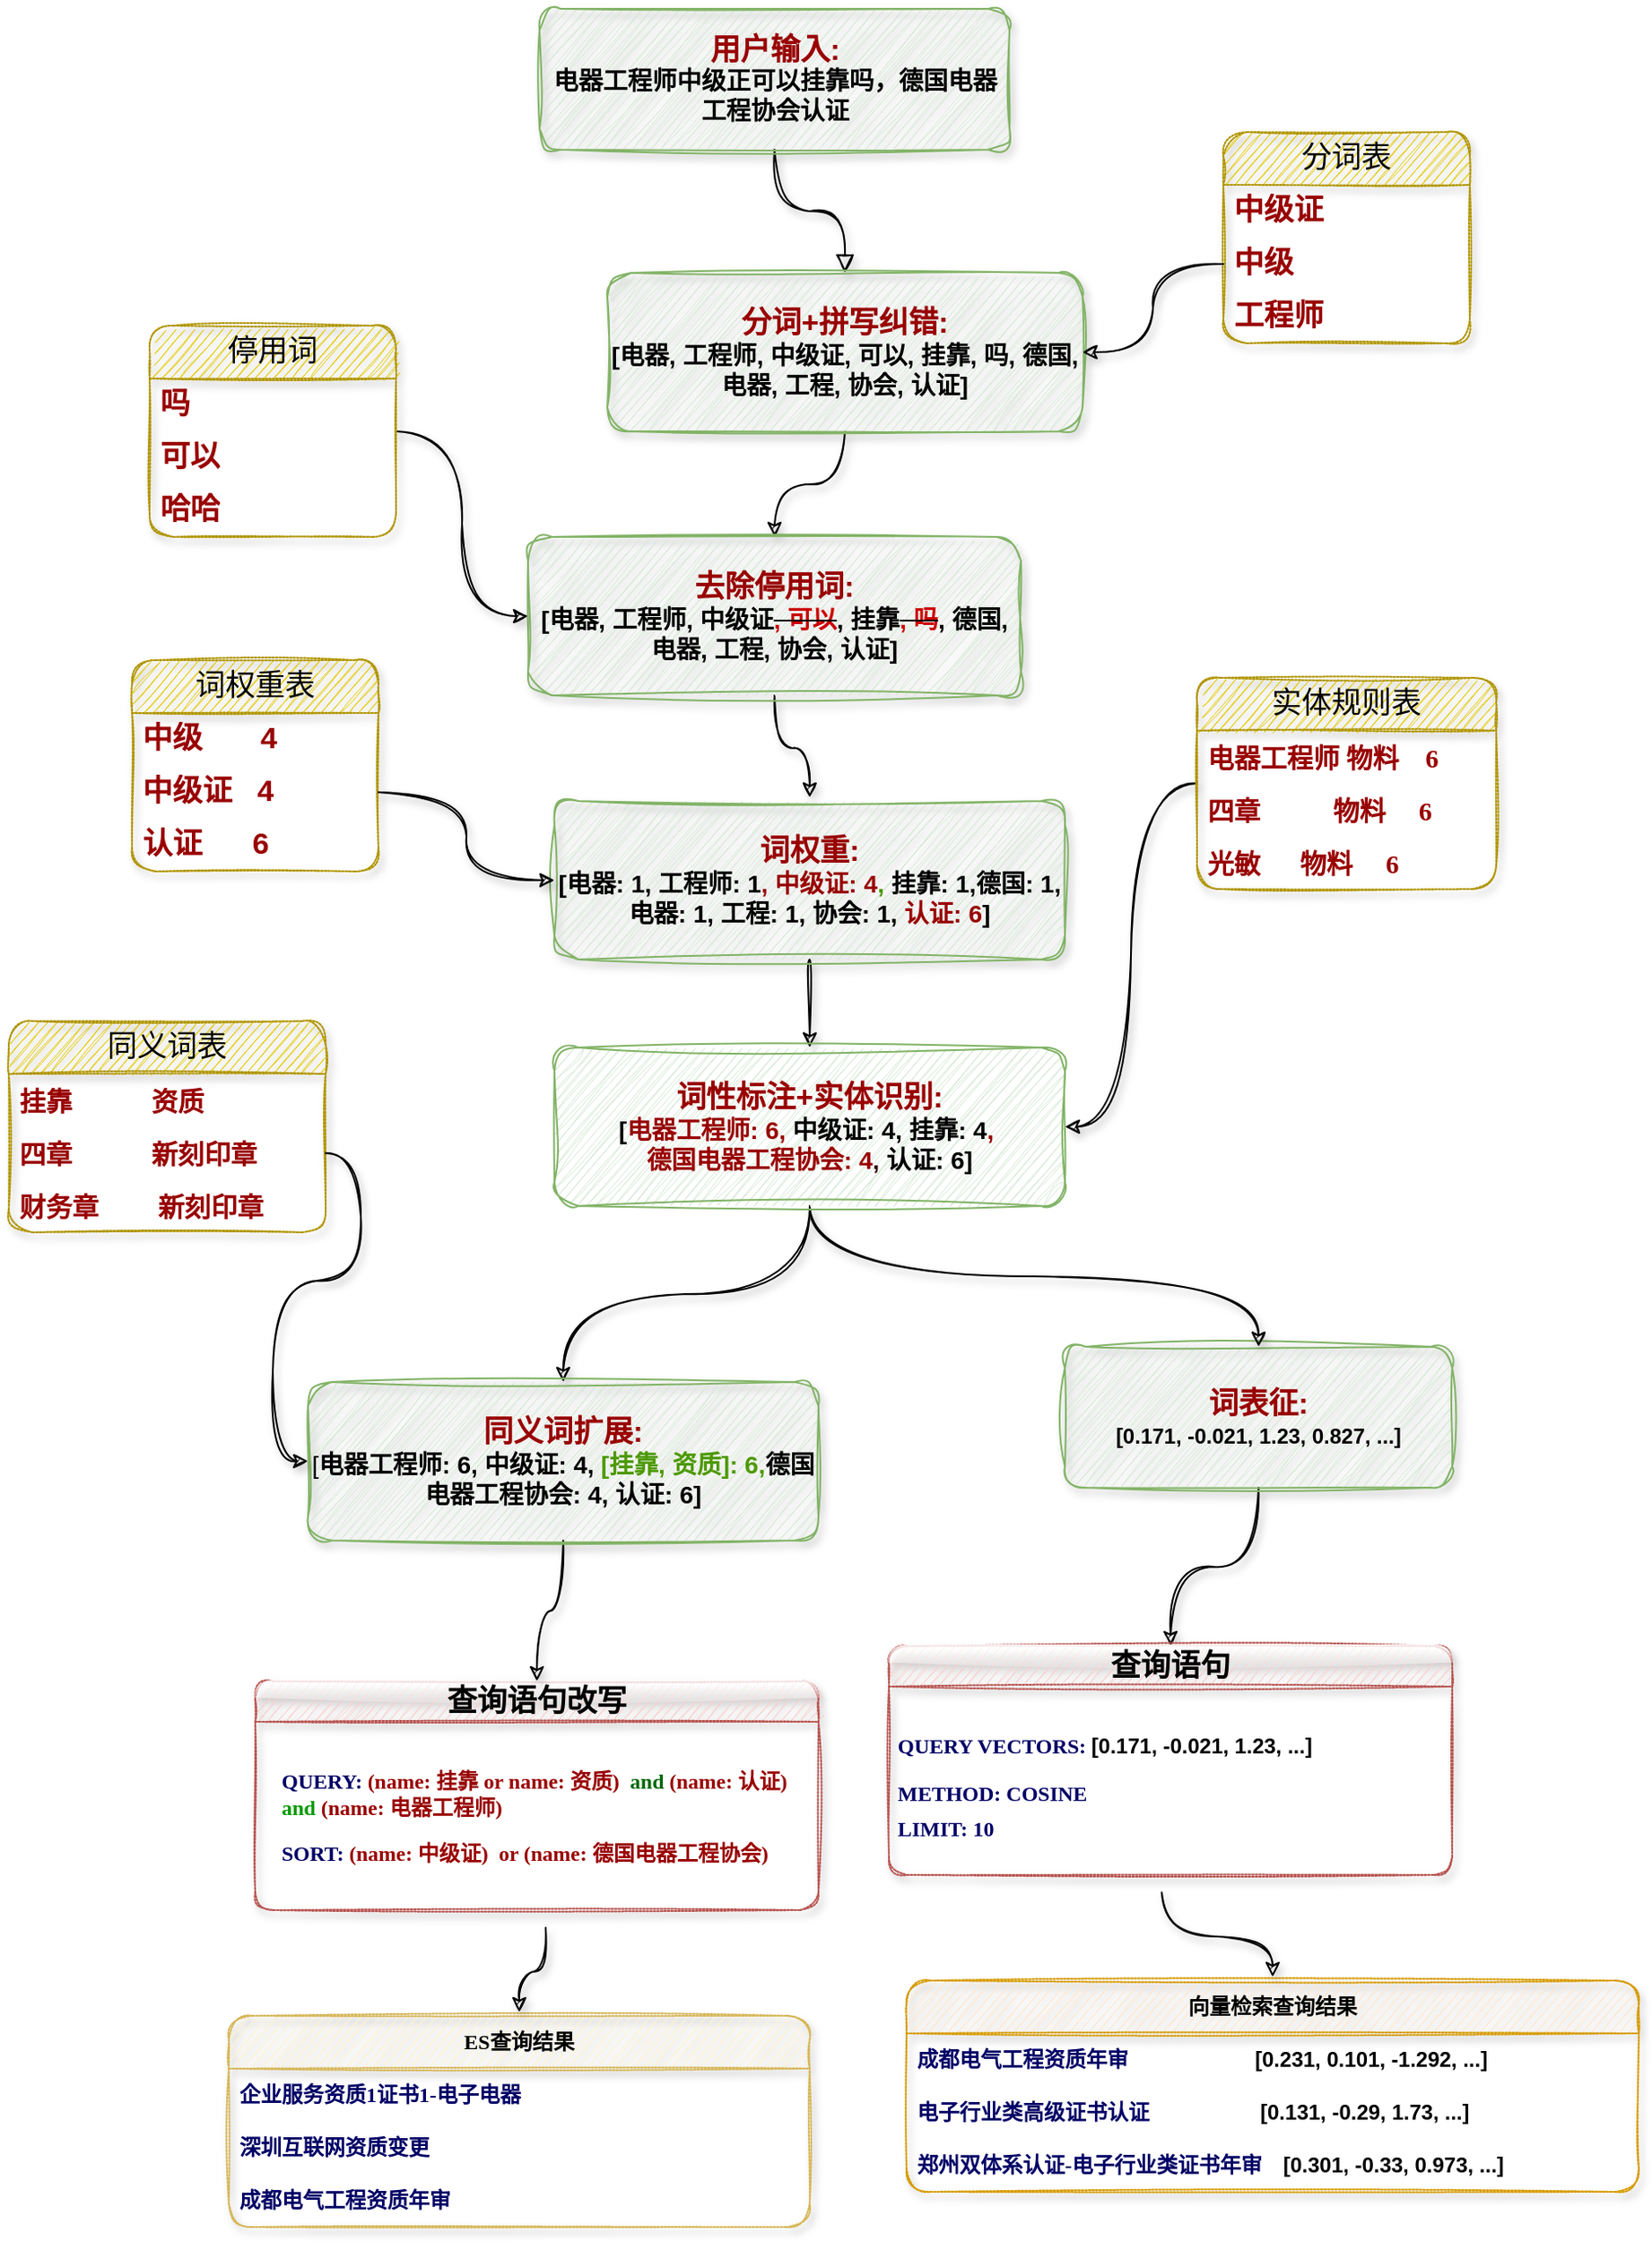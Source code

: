 <mxfile version="20.8.19" type="github">
  <diagram id="C5RBs43oDa-KdzZeNtuy" name="Page-1">
    <mxGraphModel dx="2261" dy="1933" grid="1" gridSize="10" guides="1" tooltips="1" connect="1" arrows="1" fold="1" page="1" pageScale="1" pageWidth="827" pageHeight="1169" math="0" shadow="0">
      <root>
        <mxCell id="WIyWlLk6GJQsqaUBKTNV-0" />
        <mxCell id="WIyWlLk6GJQsqaUBKTNV-1" parent="WIyWlLk6GJQsqaUBKTNV-0" />
        <mxCell id="WIyWlLk6GJQsqaUBKTNV-2" value="" style="rounded=0;html=1;jettySize=auto;orthogonalLoop=1;fontSize=11;endArrow=block;endFill=0;endSize=8;strokeWidth=1;shadow=1;labelBackgroundColor=none;edgeStyle=orthogonalEdgeStyle;sketch=1;curveFitting=1;jiggle=2;curved=1;" parent="WIyWlLk6GJQsqaUBKTNV-1" source="WIyWlLk6GJQsqaUBKTNV-3" target="WIyWlLk6GJQsqaUBKTNV-7" edge="1">
          <mxGeometry relative="1" as="geometry">
            <mxPoint x="255" y="170" as="targetPoint" />
          </mxGeometry>
        </mxCell>
        <mxCell id="WIyWlLk6GJQsqaUBKTNV-3" value="&lt;b style=&quot;font-size: 17px;&quot;&gt;&lt;font style=&quot;font-size: 17px;&quot; color=&quot;#990000&quot;&gt;用户输入:&lt;/font&gt;&lt;br&gt;&lt;/b&gt;&lt;font size=&quot;1&quot; face=&quot;Tahoma&quot;&gt;&lt;b style=&quot;font-size: 14px;&quot;&gt;电器工程师中级正可以挂靠吗，德国电器工程协会认证&lt;/b&gt;&lt;/font&gt;" style="rounded=1;whiteSpace=wrap;html=1;fontSize=12;glass=0;strokeWidth=1;shadow=1;sketch=1;curveFitting=1;jiggle=2;fillColor=#d5e8d4;strokeColor=#82b366;" parent="WIyWlLk6GJQsqaUBKTNV-1" vertex="1">
          <mxGeometry x="161.5" y="-30" width="267" height="80" as="geometry" />
        </mxCell>
        <mxCell id="9ntHC3iBTA-ZRn23DrVT-5" style="edgeStyle=orthogonalEdgeStyle;rounded=0;sketch=1;orthogonalLoop=1;jettySize=auto;html=1;exitX=0.5;exitY=1;exitDx=0;exitDy=0;shadow=1;fontSize=17;fontColor=#990000;curved=1;" edge="1" parent="WIyWlLk6GJQsqaUBKTNV-1" source="WIyWlLk6GJQsqaUBKTNV-7" target="9ntHC3iBTA-ZRn23DrVT-2">
          <mxGeometry relative="1" as="geometry" />
        </mxCell>
        <mxCell id="WIyWlLk6GJQsqaUBKTNV-7" value="&lt;b style=&quot;border-color: var(--border-color); font-size: 17px;&quot;&gt;&lt;font style=&quot;border-color: var(--border-color);&quot; color=&quot;#990000&quot;&gt;分词+拼写纠错:&lt;/font&gt;&lt;br style=&quot;border-color: var(--border-color);&quot;&gt;&lt;/b&gt;&lt;b&gt;&lt;font style=&quot;font-size: 14px;&quot;&gt;[电器, 工程师, 中级证, 可以, 挂靠, 吗, 德国, 电器, 工程, 协会, 认证]&lt;/font&gt;&lt;/b&gt;" style="rounded=1;whiteSpace=wrap;html=1;fontSize=12;glass=0;strokeWidth=1;shadow=1;sketch=1;curveFitting=1;jiggle=2;fillColor=#d5e8d4;strokeColor=#82b366;" parent="WIyWlLk6GJQsqaUBKTNV-1" vertex="1">
          <mxGeometry x="200" y="120" width="270" height="90" as="geometry" />
        </mxCell>
        <mxCell id="9ntHC3iBTA-ZRn23DrVT-17" style="edgeStyle=orthogonalEdgeStyle;rounded=0;sketch=1;orthogonalLoop=1;jettySize=auto;html=1;exitX=0.5;exitY=1;exitDx=0;exitDy=0;shadow=1;fontFamily=Tahoma;fontSize=17;fontColor=#990000;targetPerimeterSpacing=2;curved=1;" edge="1" parent="WIyWlLk6GJQsqaUBKTNV-1" source="9ntHC3iBTA-ZRn23DrVT-2" target="9ntHC3iBTA-ZRn23DrVT-4">
          <mxGeometry relative="1" as="geometry" />
        </mxCell>
        <mxCell id="9ntHC3iBTA-ZRn23DrVT-2" value="&lt;b style=&quot;border-color: var(--border-color); font-size: 17px;&quot;&gt;&lt;font style=&quot;border-color: var(--border-color);&quot; color=&quot;#990000&quot;&gt;去除停用词:&lt;br&gt;&lt;/font&gt;&lt;/b&gt;&lt;b style=&quot;font-size: 14px;&quot;&gt;[电器, 工程师, 中级证&lt;strike&gt;&lt;font style=&quot;font-size: 14px;&quot; color=&quot;#cc0000&quot;&gt;, 可以&lt;/font&gt;&lt;/strike&gt;, 挂靠&lt;strike&gt;&lt;font style=&quot;font-size: 14px;&quot; color=&quot;#cc0000&quot;&gt;, 吗&lt;/font&gt;&lt;/strike&gt;, 德国, 电器, 工程, 协会, 认证]&lt;/b&gt;" style="rounded=1;whiteSpace=wrap;html=1;fontSize=12;glass=0;strokeWidth=1;shadow=1;sketch=1;curveFitting=1;jiggle=2;fillColor=#d5e8d4;strokeColor=#82b366;" vertex="1" parent="WIyWlLk6GJQsqaUBKTNV-1">
          <mxGeometry x="155" y="270" width="280" height="90" as="geometry" />
        </mxCell>
        <mxCell id="9ntHC3iBTA-ZRn23DrVT-57" style="edgeStyle=orthogonalEdgeStyle;curved=1;rounded=0;sketch=1;orthogonalLoop=1;jettySize=auto;html=1;exitX=0.5;exitY=1;exitDx=0;exitDy=0;entryX=0.5;entryY=0;entryDx=0;entryDy=0;shadow=1;fontFamily=Tahoma;fontSize=12;fontColor=#000066;targetPerimeterSpacing=2;" edge="1" parent="WIyWlLk6GJQsqaUBKTNV-1" source="9ntHC3iBTA-ZRn23DrVT-3" target="9ntHC3iBTA-ZRn23DrVT-60">
          <mxGeometry relative="1" as="geometry">
            <mxPoint x="520" y="935" as="targetPoint" />
          </mxGeometry>
        </mxCell>
        <mxCell id="9ntHC3iBTA-ZRn23DrVT-3" value="&lt;b style=&quot;border-color: var(--border-color); font-size: 17px;&quot;&gt;&lt;font style=&quot;border-color: var(--border-color);&quot; color=&quot;#990000&quot;&gt;词表征:&lt;/font&gt;&lt;br style=&quot;border-color: var(--border-color);&quot;&gt;&lt;/b&gt;&lt;b&gt;[0.171, -0.021, 1.23, 0.827, ...]&lt;/b&gt;" style="rounded=1;whiteSpace=wrap;html=1;fontSize=12;glass=0;strokeWidth=1;shadow=1;sketch=1;curveFitting=1;jiggle=2;fillColor=#d5e8d4;strokeColor=#82b366;" vertex="1" parent="WIyWlLk6GJQsqaUBKTNV-1">
          <mxGeometry x="460" y="730" width="220" height="80" as="geometry" />
        </mxCell>
        <mxCell id="9ntHC3iBTA-ZRn23DrVT-18" style="edgeStyle=orthogonalEdgeStyle;curved=1;rounded=0;sketch=1;orthogonalLoop=1;jettySize=auto;html=1;entryX=0.5;entryY=0;entryDx=0;entryDy=0;shadow=1;fontFamily=Tahoma;fontSize=17;fontColor=#990000;targetPerimeterSpacing=2;" edge="1" parent="WIyWlLk6GJQsqaUBKTNV-1" source="9ntHC3iBTA-ZRn23DrVT-4" target="9ntHC3iBTA-ZRn23DrVT-6">
          <mxGeometry relative="1" as="geometry" />
        </mxCell>
        <mxCell id="9ntHC3iBTA-ZRn23DrVT-4" value="&lt;b style=&quot;border-color: var(--border-color); font-size: 17px;&quot;&gt;&lt;font style=&quot;border-color: var(--border-color);&quot; color=&quot;#990000&quot;&gt;词权重:&lt;/font&gt;&lt;br style=&quot;border-color: var(--border-color);&quot;&gt;&lt;/b&gt;&lt;font style=&quot;font-size: 14px;&quot;&gt;&lt;b&gt;[电器: 1, 工程师: 1&lt;font style=&quot;font-size: 14px;&quot; color=&quot;#990000&quot;&gt;, 中级证: 4&lt;/font&gt;&lt;font style=&quot;font-size: 14px;&quot; color=&quot;#4d9900&quot;&gt;, &lt;/font&gt;挂靠: 1,德国: 1, 电器: 1, 工程: 1, 协会: 1, &lt;font style=&quot;font-size: 14px;&quot; color=&quot;#990000&quot;&gt;认证: 6&lt;/font&gt;]&lt;/b&gt;&lt;/font&gt;" style="rounded=1;whiteSpace=wrap;html=1;fontSize=12;glass=0;strokeWidth=1;shadow=1;sketch=1;curveFitting=1;jiggle=2;fillColor=#d5e8d4;strokeColor=#82b366;" vertex="1" parent="WIyWlLk6GJQsqaUBKTNV-1">
          <mxGeometry x="170" y="420" width="290" height="90" as="geometry" />
        </mxCell>
        <mxCell id="9ntHC3iBTA-ZRn23DrVT-22" style="edgeStyle=orthogonalEdgeStyle;curved=1;rounded=0;sketch=1;orthogonalLoop=1;jettySize=auto;html=1;entryX=0.5;entryY=0;entryDx=0;entryDy=0;shadow=1;fontFamily=Tahoma;fontSize=17;fontColor=#990000;targetPerimeterSpacing=2;" edge="1" parent="WIyWlLk6GJQsqaUBKTNV-1" source="9ntHC3iBTA-ZRn23DrVT-6" target="9ntHC3iBTA-ZRn23DrVT-21">
          <mxGeometry relative="1" as="geometry" />
        </mxCell>
        <mxCell id="9ntHC3iBTA-ZRn23DrVT-37" style="edgeStyle=orthogonalEdgeStyle;curved=1;rounded=0;sketch=1;orthogonalLoop=1;jettySize=auto;html=1;exitX=0.5;exitY=1;exitDx=0;exitDy=0;entryX=0.5;entryY=0;entryDx=0;entryDy=0;shadow=1;fontFamily=Tahoma;fontSize=12;fontColor=#000066;targetPerimeterSpacing=2;" edge="1" parent="WIyWlLk6GJQsqaUBKTNV-1" source="9ntHC3iBTA-ZRn23DrVT-6" target="9ntHC3iBTA-ZRn23DrVT-3">
          <mxGeometry relative="1" as="geometry" />
        </mxCell>
        <mxCell id="9ntHC3iBTA-ZRn23DrVT-6" value="&lt;b style=&quot;border-color: var(--border-color); font-size: 17px;&quot;&gt;&lt;font style=&quot;border-color: var(--border-color);&quot; color=&quot;#990000&quot;&gt;词性标注+实体识别:&lt;/font&gt;&lt;br style=&quot;border-color: var(--border-color);&quot;&gt;&lt;/b&gt;&lt;b style=&quot;font-size: 14px;&quot;&gt;[&lt;font color=&quot;#990000&quot; style=&quot;font-size: 14px;&quot;&gt;电器工程师: 6,&lt;/font&gt;&lt;font style=&quot;font-size: 14px;&quot; color=&quot;#009900&quot;&gt; &lt;/font&gt;中级证: 4, 挂靠: 4&lt;font color=&quot;#990000&quot;&gt;,&amp;nbsp;&lt;br&gt;&lt;font style=&quot;font-size: 14px;&quot;&gt;德国电器工程协会: 4&lt;/font&gt;&lt;/font&gt;&lt;font color=&quot;#330000&quot; style=&quot;font-size: 14px;&quot;&gt;, &lt;/font&gt;认证: 6]&lt;/b&gt;" style="rounded=1;whiteSpace=wrap;html=1;fontSize=12;glass=0;strokeWidth=1;shadow=0;sketch=1;curveFitting=1;jiggle=2;fillColor=#d5e8d4;strokeColor=#82b366;" vertex="1" parent="WIyWlLk6GJQsqaUBKTNV-1">
          <mxGeometry x="170" y="560" width="290" height="90" as="geometry" />
        </mxCell>
        <mxCell id="9ntHC3iBTA-ZRn23DrVT-7" value="词权重表" style="swimlane;fontStyle=0;childLayout=stackLayout;horizontal=1;startSize=30;horizontalStack=0;resizeParent=1;resizeParentMax=0;resizeLast=0;collapsible=1;marginBottom=0;whiteSpace=wrap;html=1;rounded=1;shadow=1;sketch=1;fontSize=17;fontColor=#000000;dashed=1;dashPattern=1 1;fillColor=#e3c800;strokeColor=#B09500;" vertex="1" parent="WIyWlLk6GJQsqaUBKTNV-1">
          <mxGeometry x="-70" y="340" width="140" height="120" as="geometry" />
        </mxCell>
        <mxCell id="9ntHC3iBTA-ZRn23DrVT-9" value="&lt;b&gt;中级&amp;nbsp; &amp;nbsp; &amp;nbsp; &amp;nbsp;4&lt;/b&gt;" style="text;strokeColor=none;fillColor=none;align=left;verticalAlign=middle;spacingLeft=4;spacingRight=4;overflow=hidden;points=[[0,0.5],[1,0.5]];portConstraint=eastwest;rotatable=0;whiteSpace=wrap;html=1;fontSize=17;fontColor=#990000;" vertex="1" parent="9ntHC3iBTA-ZRn23DrVT-7">
          <mxGeometry y="30" width="140" height="30" as="geometry" />
        </mxCell>
        <mxCell id="9ntHC3iBTA-ZRn23DrVT-10" value="&lt;b&gt;中级证&amp;nbsp; &amp;nbsp;4&lt;/b&gt;" style="text;strokeColor=none;fillColor=none;align=left;verticalAlign=middle;spacingLeft=4;spacingRight=4;overflow=hidden;points=[[0,0.5],[1,0.5]];portConstraint=eastwest;rotatable=0;whiteSpace=wrap;html=1;fontSize=17;fontColor=#990000;" vertex="1" parent="9ntHC3iBTA-ZRn23DrVT-7">
          <mxGeometry y="60" width="140" height="30" as="geometry" />
        </mxCell>
        <mxCell id="9ntHC3iBTA-ZRn23DrVT-8" value="&lt;b&gt;认证&amp;nbsp; &amp;nbsp; &amp;nbsp; 6&lt;/b&gt;" style="text;strokeColor=none;fillColor=none;align=left;verticalAlign=middle;spacingLeft=4;spacingRight=4;overflow=hidden;points=[[0,0.5],[1,0.5]];portConstraint=eastwest;rotatable=0;whiteSpace=wrap;html=1;fontSize=17;fontColor=#990000;" vertex="1" parent="9ntHC3iBTA-ZRn23DrVT-7">
          <mxGeometry y="90" width="140" height="30" as="geometry" />
        </mxCell>
        <mxCell id="9ntHC3iBTA-ZRn23DrVT-16" style="edgeStyle=orthogonalEdgeStyle;rounded=0;sketch=1;orthogonalLoop=1;jettySize=auto;html=1;entryX=0;entryY=0.5;entryDx=0;entryDy=0;shadow=1;fontFamily=Tahoma;fontSize=17;fontColor=#990000;targetPerimeterSpacing=2;elbow=vertical;curved=1;" edge="1" parent="WIyWlLk6GJQsqaUBKTNV-1" source="9ntHC3iBTA-ZRn23DrVT-12" target="9ntHC3iBTA-ZRn23DrVT-2">
          <mxGeometry relative="1" as="geometry" />
        </mxCell>
        <mxCell id="9ntHC3iBTA-ZRn23DrVT-12" value="停用词" style="swimlane;fontStyle=0;childLayout=stackLayout;horizontal=1;startSize=30;horizontalStack=0;resizeParent=1;resizeParentMax=0;resizeLast=0;collapsible=1;marginBottom=0;whiteSpace=wrap;html=1;rounded=1;shadow=1;dashed=1;dashPattern=1 1;sketch=1;fontFamily=Tahoma;fontSize=17;fontColor=#000000;fillColor=#e3c800;strokeColor=#B09500;" vertex="1" parent="WIyWlLk6GJQsqaUBKTNV-1">
          <mxGeometry x="-60" y="150" width="140" height="120" as="geometry" />
        </mxCell>
        <mxCell id="9ntHC3iBTA-ZRn23DrVT-14" value="&lt;b&gt;吗&lt;/b&gt;" style="text;strokeColor=none;fillColor=none;align=left;verticalAlign=middle;spacingLeft=4;spacingRight=4;overflow=hidden;points=[[0,0.5],[1,0.5]];portConstraint=eastwest;rotatable=0;whiteSpace=wrap;html=1;fontSize=17;fontFamily=Tahoma;fontColor=#990000;" vertex="1" parent="9ntHC3iBTA-ZRn23DrVT-12">
          <mxGeometry y="30" width="140" height="30" as="geometry" />
        </mxCell>
        <mxCell id="9ntHC3iBTA-ZRn23DrVT-13" value="&lt;b&gt;可以&lt;/b&gt;" style="text;strokeColor=none;fillColor=none;align=left;verticalAlign=middle;spacingLeft=4;spacingRight=4;overflow=hidden;points=[[0,0.5],[1,0.5]];portConstraint=eastwest;rotatable=0;whiteSpace=wrap;html=1;fontSize=17;fontFamily=Tahoma;fontColor=#990000;" vertex="1" parent="9ntHC3iBTA-ZRn23DrVT-12">
          <mxGeometry y="60" width="140" height="30" as="geometry" />
        </mxCell>
        <mxCell id="9ntHC3iBTA-ZRn23DrVT-15" value="&lt;b&gt;哈哈&lt;/b&gt;" style="text;strokeColor=none;fillColor=none;align=left;verticalAlign=middle;spacingLeft=4;spacingRight=4;overflow=hidden;points=[[0,0.5],[1,0.5]];portConstraint=eastwest;rotatable=0;whiteSpace=wrap;html=1;fontSize=17;fontFamily=Tahoma;fontColor=#990000;" vertex="1" parent="9ntHC3iBTA-ZRn23DrVT-12">
          <mxGeometry y="90" width="140" height="30" as="geometry" />
        </mxCell>
        <mxCell id="9ntHC3iBTA-ZRn23DrVT-19" value="查询语句改写" style="swimlane;whiteSpace=wrap;html=1;rounded=1;shadow=1;dashed=1;dashPattern=1 1;sketch=1;fontFamily=Tahoma;fontSize=17;fillColor=#f8cecc;strokeColor=#b85450;glass=1;" vertex="1" parent="WIyWlLk6GJQsqaUBKTNV-1">
          <mxGeometry y="920" width="320" height="130" as="geometry" />
        </mxCell>
        <mxCell id="9ntHC3iBTA-ZRn23DrVT-20" value="&lt;h1 style=&quot;font-size: 12px;&quot;&gt;&lt;br&gt;&lt;/h1&gt;&lt;div&gt;&lt;h1 style=&quot;border-color: var(--border-color); font-size: 12px;&quot;&gt;&lt;font color=&quot;#000066&quot;&gt;QUERY: &lt;/font&gt;(name: 挂靠 or name: 资质)&amp;nbsp;&amp;nbsp;&lt;font style=&quot;border-color: var(--border-color);&quot; color=&quot;#006600&quot;&gt;and&amp;nbsp;&lt;/font&gt;(name: 认证) &lt;font color=&quot;#009900&quot;&gt;and &lt;/font&gt;(name: 电器工程师)&lt;/h1&gt;&lt;/div&gt;&lt;div&gt;&lt;font style=&quot;font-size: 12px;&quot;&gt;&lt;b&gt;&lt;font color=&quot;#000066&quot;&gt;SORT: &lt;/font&gt;(name: 中级证)&amp;nbsp; or (name: 德国电器工程协会)&lt;/b&gt;&lt;/font&gt;&lt;/div&gt;" style="text;html=1;strokeColor=none;fillColor=none;spacing=5;spacingTop=-20;whiteSpace=wrap;overflow=hidden;rounded=0;fontSize=17;fontFamily=Tahoma;fontColor=#990000;" vertex="1" parent="9ntHC3iBTA-ZRn23DrVT-19">
          <mxGeometry x="10" y="30" width="310" height="110" as="geometry" />
        </mxCell>
        <mxCell id="9ntHC3iBTA-ZRn23DrVT-33" style="edgeStyle=orthogonalEdgeStyle;curved=1;rounded=0;sketch=1;orthogonalLoop=1;jettySize=auto;html=1;exitX=0.5;exitY=1;exitDx=0;exitDy=0;entryX=0.5;entryY=0;entryDx=0;entryDy=0;shadow=1;fontFamily=Tahoma;fontSize=12;fontColor=#000066;targetPerimeterSpacing=2;" edge="1" parent="WIyWlLk6GJQsqaUBKTNV-1" source="9ntHC3iBTA-ZRn23DrVT-21" target="9ntHC3iBTA-ZRn23DrVT-19">
          <mxGeometry relative="1" as="geometry" />
        </mxCell>
        <mxCell id="9ntHC3iBTA-ZRn23DrVT-21" value="&lt;b style=&quot;border-color: var(--border-color); font-size: 17px;&quot;&gt;&lt;font style=&quot;border-color: var(--border-color);&quot; color=&quot;#990000&quot;&gt;同义词扩展:&lt;/font&gt;&lt;br style=&quot;border-color: var(--border-color);&quot;&gt;&lt;/b&gt;&lt;font style=&quot;font-size: 14px;&quot;&gt;[&lt;b&gt;电器工程师: 6, 中级证: 4, &lt;font style=&quot;font-size: 14px;&quot; color=&quot;#4d9900&quot;&gt;[挂靠, 资质]: 6,&lt;/font&gt;德国电器工程协会: 4, 认证: 6]&lt;/b&gt;&lt;/font&gt;" style="rounded=1;whiteSpace=wrap;html=1;fontSize=12;glass=0;strokeWidth=1;shadow=1;sketch=1;curveFitting=1;jiggle=2;fillColor=#d5e8d4;strokeColor=#82b366;" vertex="1" parent="WIyWlLk6GJQsqaUBKTNV-1">
          <mxGeometry x="30" y="750" width="290" height="90" as="geometry" />
        </mxCell>
        <mxCell id="9ntHC3iBTA-ZRn23DrVT-23" value="分词表" style="swimlane;fontStyle=0;childLayout=stackLayout;horizontal=1;startSize=30;horizontalStack=0;resizeParent=1;resizeParentMax=0;resizeLast=0;collapsible=1;marginBottom=0;whiteSpace=wrap;html=1;rounded=1;shadow=1;dashed=1;dashPattern=1 1;sketch=1;fontFamily=Tahoma;fontSize=17;fontColor=#000000;fillColor=#e3c800;strokeColor=#B09500;" vertex="1" parent="WIyWlLk6GJQsqaUBKTNV-1">
          <mxGeometry x="550" y="40" width="140" height="120" as="geometry">
            <mxRectangle x="540" y="60" width="90" height="30" as="alternateBounds" />
          </mxGeometry>
        </mxCell>
        <mxCell id="9ntHC3iBTA-ZRn23DrVT-24" value="&lt;font color=&quot;#990000&quot;&gt;&lt;b&gt;中级证&lt;/b&gt;&lt;/font&gt;" style="text;strokeColor=none;fillColor=none;align=left;verticalAlign=middle;spacingLeft=4;spacingRight=4;overflow=hidden;points=[[0,0.5],[1,0.5]];portConstraint=eastwest;rotatable=0;whiteSpace=wrap;html=1;fontSize=17;fontFamily=Tahoma;fontColor=#4D9900;" vertex="1" parent="9ntHC3iBTA-ZRn23DrVT-23">
          <mxGeometry y="30" width="140" height="30" as="geometry" />
        </mxCell>
        <mxCell id="9ntHC3iBTA-ZRn23DrVT-25" value="&lt;font color=&quot;#990000&quot;&gt;&lt;b&gt;中级&lt;/b&gt;&lt;/font&gt;" style="text;strokeColor=none;fillColor=none;align=left;verticalAlign=middle;spacingLeft=4;spacingRight=4;overflow=hidden;points=[[0,0.5],[1,0.5]];portConstraint=eastwest;rotatable=0;whiteSpace=wrap;html=1;fontSize=17;fontFamily=Tahoma;fontColor=#4D9900;" vertex="1" parent="9ntHC3iBTA-ZRn23DrVT-23">
          <mxGeometry y="60" width="140" height="30" as="geometry" />
        </mxCell>
        <mxCell id="9ntHC3iBTA-ZRn23DrVT-26" value="&lt;font color=&quot;#990000&quot;&gt;&lt;b&gt;工程师&lt;/b&gt;&lt;/font&gt;" style="text;strokeColor=none;fillColor=none;align=left;verticalAlign=middle;spacingLeft=4;spacingRight=4;overflow=hidden;points=[[0,0.5],[1,0.5]];portConstraint=eastwest;rotatable=0;whiteSpace=wrap;html=1;fontSize=17;fontFamily=Tahoma;fontColor=#4D9900;" vertex="1" parent="9ntHC3iBTA-ZRn23DrVT-23">
          <mxGeometry y="90" width="140" height="30" as="geometry" />
        </mxCell>
        <mxCell id="9ntHC3iBTA-ZRn23DrVT-27" style="edgeStyle=orthogonalEdgeStyle;curved=1;rounded=0;sketch=1;orthogonalLoop=1;jettySize=auto;html=1;exitX=0;exitY=0.5;exitDx=0;exitDy=0;entryX=1;entryY=0.5;entryDx=0;entryDy=0;shadow=1;fontFamily=Tahoma;fontSize=17;fontColor=#4D9900;targetPerimeterSpacing=2;" edge="1" parent="WIyWlLk6GJQsqaUBKTNV-1" source="9ntHC3iBTA-ZRn23DrVT-25" target="WIyWlLk6GJQsqaUBKTNV-7">
          <mxGeometry relative="1" as="geometry" />
        </mxCell>
        <mxCell id="9ntHC3iBTA-ZRn23DrVT-64" style="edgeStyle=orthogonalEdgeStyle;curved=1;rounded=0;sketch=1;orthogonalLoop=1;jettySize=auto;html=1;entryX=1;entryY=0.5;entryDx=0;entryDy=0;shadow=1;fontFamily=Tahoma;fontSize=15;fontColor=#990000;targetPerimeterSpacing=2;" edge="1" parent="WIyWlLk6GJQsqaUBKTNV-1" source="9ntHC3iBTA-ZRn23DrVT-28" target="9ntHC3iBTA-ZRn23DrVT-6">
          <mxGeometry relative="1" as="geometry" />
        </mxCell>
        <mxCell id="9ntHC3iBTA-ZRn23DrVT-28" value="&lt;font style=&quot;font-size: 17px;&quot;&gt;实体规则表&lt;/font&gt;" style="swimlane;fontStyle=0;childLayout=stackLayout;horizontal=1;startSize=30;horizontalStack=0;resizeParent=1;resizeParentMax=0;resizeLast=0;collapsible=1;marginBottom=0;whiteSpace=wrap;html=1;rounded=1;shadow=1;dashed=1;dashPattern=1 1;sketch=1;fontFamily=Tahoma;fontSize=12;fontColor=#000000;fillColor=#e3c800;strokeColor=#B09500;" vertex="1" parent="WIyWlLk6GJQsqaUBKTNV-1">
          <mxGeometry x="535" y="350" width="170" height="120" as="geometry" />
        </mxCell>
        <mxCell id="9ntHC3iBTA-ZRn23DrVT-29" value="&lt;font color=&quot;#990000&quot; style=&quot;font-size: 15px;&quot;&gt;&lt;b&gt;电器工程师 物料&amp;nbsp; &amp;nbsp; 6&lt;/b&gt;&lt;/font&gt;" style="text;strokeColor=none;fillColor=none;align=left;verticalAlign=middle;spacingLeft=4;spacingRight=4;overflow=hidden;points=[[0,0.5],[1,0.5]];portConstraint=eastwest;rotatable=0;whiteSpace=wrap;html=1;fontSize=12;fontFamily=Tahoma;fontColor=#006600;" vertex="1" parent="9ntHC3iBTA-ZRn23DrVT-28">
          <mxGeometry y="30" width="170" height="30" as="geometry" />
        </mxCell>
        <mxCell id="9ntHC3iBTA-ZRn23DrVT-30" value="&lt;font color=&quot;#990000&quot; style=&quot;font-size: 15px;&quot;&gt;&lt;b&gt;四章&lt;span style=&quot;white-space: pre;&quot;&gt;	&lt;/span&gt;&amp;nbsp; &amp;nbsp; &amp;nbsp; &amp;nbsp; &amp;nbsp; 物料&amp;nbsp; &amp;nbsp; &amp;nbsp;6&lt;/b&gt;&lt;/font&gt;" style="text;strokeColor=none;fillColor=none;align=left;verticalAlign=middle;spacingLeft=4;spacingRight=4;overflow=hidden;points=[[0,0.5],[1,0.5]];portConstraint=eastwest;rotatable=0;whiteSpace=wrap;html=1;fontSize=12;fontFamily=Tahoma;fontColor=#006600;" vertex="1" parent="9ntHC3iBTA-ZRn23DrVT-28">
          <mxGeometry y="60" width="170" height="30" as="geometry" />
        </mxCell>
        <mxCell id="9ntHC3iBTA-ZRn23DrVT-31" value="&lt;font color=&quot;#990000&quot; style=&quot;font-size: 15px;&quot;&gt;&lt;b&gt;光敏&amp;nbsp; &amp;nbsp;&lt;span style=&quot;white-space: pre;&quot;&gt;	&lt;/span&gt;&amp;nbsp; 物料&amp;nbsp; &amp;nbsp; &amp;nbsp;6&lt;/b&gt;&lt;/font&gt;" style="text;strokeColor=none;fillColor=none;align=left;verticalAlign=middle;spacingLeft=4;spacingRight=4;overflow=hidden;points=[[0,0.5],[1,0.5]];portConstraint=eastwest;rotatable=0;whiteSpace=wrap;html=1;fontSize=12;fontFamily=Tahoma;fontColor=#006600;" vertex="1" parent="9ntHC3iBTA-ZRn23DrVT-28">
          <mxGeometry y="90" width="170" height="30" as="geometry" />
        </mxCell>
        <mxCell id="9ntHC3iBTA-ZRn23DrVT-34" style="edgeStyle=orthogonalEdgeStyle;curved=1;rounded=0;sketch=1;orthogonalLoop=1;jettySize=auto;html=1;exitX=1;exitY=0.5;exitDx=0;exitDy=0;entryX=0;entryY=0.5;entryDx=0;entryDy=0;shadow=1;fontFamily=Tahoma;fontSize=12;fontColor=#000066;targetPerimeterSpacing=2;" edge="1" parent="WIyWlLk6GJQsqaUBKTNV-1" source="9ntHC3iBTA-ZRn23DrVT-10" target="9ntHC3iBTA-ZRn23DrVT-4">
          <mxGeometry relative="1" as="geometry" />
        </mxCell>
        <mxCell id="9ntHC3iBTA-ZRn23DrVT-42" value="ES查询结果" style="swimlane;fontStyle=1;childLayout=stackLayout;horizontal=1;startSize=30;horizontalStack=0;resizeParent=1;resizeParentMax=0;resizeLast=0;collapsible=1;marginBottom=0;whiteSpace=wrap;html=1;rounded=1;shadow=1;dashed=1;dashPattern=1 1;sketch=1;fontFamily=Tahoma;fontSize=12;fillColor=#fff2cc;strokeColor=#d6b656;" vertex="1" parent="WIyWlLk6GJQsqaUBKTNV-1">
          <mxGeometry x="-15" y="1110" width="330" height="120" as="geometry" />
        </mxCell>
        <mxCell id="9ntHC3iBTA-ZRn23DrVT-43" value="企业服务资质1证书1-电子电器" style="text;strokeColor=none;fillColor=none;align=left;verticalAlign=middle;spacingLeft=4;spacingRight=4;overflow=hidden;points=[[0,0.5],[1,0.5]];portConstraint=eastwest;rotatable=0;whiteSpace=wrap;html=1;fontSize=12;fontFamily=Tahoma;fontColor=#000066;fontStyle=1" vertex="1" parent="9ntHC3iBTA-ZRn23DrVT-42">
          <mxGeometry y="30" width="330" height="30" as="geometry" />
        </mxCell>
        <mxCell id="9ntHC3iBTA-ZRn23DrVT-44" value="深圳互联网资质变更" style="text;strokeColor=none;fillColor=none;align=left;verticalAlign=middle;spacingLeft=4;spacingRight=4;overflow=hidden;points=[[0,0.5],[1,0.5]];portConstraint=eastwest;rotatable=0;whiteSpace=wrap;html=1;fontSize=12;fontFamily=Tahoma;fontColor=#000066;fontStyle=1" vertex="1" parent="9ntHC3iBTA-ZRn23DrVT-42">
          <mxGeometry y="60" width="330" height="30" as="geometry" />
        </mxCell>
        <mxCell id="9ntHC3iBTA-ZRn23DrVT-45" value="成都电气工程资质年审" style="text;strokeColor=none;fillColor=none;align=left;verticalAlign=middle;spacingLeft=4;spacingRight=4;overflow=hidden;points=[[0,0.5],[1,0.5]];portConstraint=eastwest;rotatable=0;whiteSpace=wrap;html=1;fontSize=12;fontFamily=Tahoma;fontColor=#000066;fontStyle=1" vertex="1" parent="9ntHC3iBTA-ZRn23DrVT-42">
          <mxGeometry y="90" width="330" height="30" as="geometry" />
        </mxCell>
        <mxCell id="9ntHC3iBTA-ZRn23DrVT-46" value="&lt;font style=&quot;font-size: 17px;&quot;&gt;同义词表&lt;/font&gt;" style="swimlane;fontStyle=0;childLayout=stackLayout;horizontal=1;startSize=30;horizontalStack=0;resizeParent=1;resizeParentMax=0;resizeLast=0;collapsible=1;marginBottom=0;whiteSpace=wrap;html=1;rounded=1;shadow=1;dashed=1;dashPattern=1 1;sketch=1;fontFamily=Tahoma;fontSize=12;fontColor=#000000;fillColor=#e3c800;strokeColor=#B09500;" vertex="1" parent="WIyWlLk6GJQsqaUBKTNV-1">
          <mxGeometry x="-140" y="545" width="180" height="120" as="geometry" />
        </mxCell>
        <mxCell id="9ntHC3iBTA-ZRn23DrVT-47" value="&lt;font color=&quot;#990000&quot; style=&quot;font-size: 15px;&quot;&gt;&lt;b&gt;挂靠&amp;nbsp; &amp;nbsp; &amp;nbsp; &amp;nbsp; &amp;nbsp; &amp;nbsp; 资质&lt;/b&gt;&lt;/font&gt;" style="text;strokeColor=none;fillColor=none;align=left;verticalAlign=middle;spacingLeft=4;spacingRight=4;overflow=hidden;points=[[0,0.5],[1,0.5]];portConstraint=eastwest;rotatable=0;whiteSpace=wrap;html=1;fontSize=12;fontFamily=Tahoma;fontColor=#000066;" vertex="1" parent="9ntHC3iBTA-ZRn23DrVT-46">
          <mxGeometry y="30" width="180" height="30" as="geometry" />
        </mxCell>
        <mxCell id="9ntHC3iBTA-ZRn23DrVT-48" value="&lt;font color=&quot;#990000&quot; style=&quot;font-size: 15px;&quot;&gt;&lt;b&gt;四章&lt;span style=&quot;white-space: pre;&quot;&gt;	&lt;/span&gt;&amp;nbsp; &amp;nbsp; &amp;nbsp; &amp;nbsp; &amp;nbsp; &amp;nbsp;新刻印章&lt;/b&gt;&lt;/font&gt;" style="text;strokeColor=none;fillColor=none;align=left;verticalAlign=middle;spacingLeft=4;spacingRight=4;overflow=hidden;points=[[0,0.5],[1,0.5]];portConstraint=eastwest;rotatable=0;whiteSpace=wrap;html=1;fontSize=12;fontFamily=Tahoma;fontColor=#000066;" vertex="1" parent="9ntHC3iBTA-ZRn23DrVT-46">
          <mxGeometry y="60" width="180" height="30" as="geometry" />
        </mxCell>
        <mxCell id="9ntHC3iBTA-ZRn23DrVT-49" value="&lt;font color=&quot;#990000&quot; style=&quot;font-size: 15px;&quot;&gt;&lt;b&gt;财务章&amp;nbsp; &amp;nbsp; &amp;nbsp; &amp;nbsp; &amp;nbsp;新刻印章&lt;/b&gt;&lt;/font&gt;" style="text;strokeColor=none;fillColor=none;align=left;verticalAlign=middle;spacingLeft=4;spacingRight=4;overflow=hidden;points=[[0,0.5],[1,0.5]];portConstraint=eastwest;rotatable=0;whiteSpace=wrap;html=1;fontSize=12;fontFamily=Tahoma;fontColor=#000066;" vertex="1" parent="9ntHC3iBTA-ZRn23DrVT-46">
          <mxGeometry y="90" width="180" height="30" as="geometry" />
        </mxCell>
        <mxCell id="9ntHC3iBTA-ZRn23DrVT-50" style="edgeStyle=orthogonalEdgeStyle;curved=1;rounded=0;sketch=1;orthogonalLoop=1;jettySize=auto;html=1;exitX=1;exitY=0.5;exitDx=0;exitDy=0;shadow=1;fontFamily=Tahoma;fontSize=12;fontColor=#000066;targetPerimeterSpacing=2;entryX=0;entryY=0.5;entryDx=0;entryDy=0;" edge="1" parent="WIyWlLk6GJQsqaUBKTNV-1" source="9ntHC3iBTA-ZRn23DrVT-48" target="9ntHC3iBTA-ZRn23DrVT-21">
          <mxGeometry relative="1" as="geometry" />
        </mxCell>
        <mxCell id="9ntHC3iBTA-ZRn23DrVT-51" style="edgeStyle=orthogonalEdgeStyle;curved=1;rounded=0;sketch=1;orthogonalLoop=1;jettySize=auto;html=1;exitX=0.5;exitY=1;exitDx=0;exitDy=0;shadow=1;fontFamily=Tahoma;fontSize=12;fontColor=#000066;targetPerimeterSpacing=2;" edge="1" parent="WIyWlLk6GJQsqaUBKTNV-1" source="9ntHC3iBTA-ZRn23DrVT-20" target="9ntHC3iBTA-ZRn23DrVT-42">
          <mxGeometry relative="1" as="geometry" />
        </mxCell>
        <mxCell id="9ntHC3iBTA-ZRn23DrVT-52" value="向量检索查询结果" style="swimlane;fontStyle=1;childLayout=stackLayout;horizontal=1;startSize=30;horizontalStack=0;resizeParent=1;resizeParentMax=0;resizeLast=0;collapsible=1;marginBottom=0;whiteSpace=wrap;html=1;rounded=1;shadow=1;dashed=1;dashPattern=1 1;sketch=1;fontFamily=Tahoma;fontSize=12;fillColor=#ffe6cc;strokeColor=#d79b00;" vertex="1" parent="WIyWlLk6GJQsqaUBKTNV-1">
          <mxGeometry x="370" y="1090" width="416" height="120" as="geometry" />
        </mxCell>
        <mxCell id="9ntHC3iBTA-ZRn23DrVT-53" value="成都电气工程资质年审&amp;nbsp; &amp;nbsp; &amp;nbsp; &amp;nbsp; &amp;nbsp; &amp;nbsp; &amp;nbsp; &amp;nbsp; &amp;nbsp; &amp;nbsp; &amp;nbsp; &amp;nbsp;&amp;nbsp;&lt;span style=&quot;background-color: initial; border-color: var(--border-color); color: rgb(0, 0, 0); font-family: Helvetica; text-align: center;&quot;&gt;[0.231, 0.101, -1.292, ...]&lt;/span&gt;" style="text;strokeColor=none;fillColor=none;align=left;verticalAlign=middle;spacingLeft=4;spacingRight=4;overflow=hidden;points=[[0,0.5],[1,0.5]];portConstraint=eastwest;rotatable=0;whiteSpace=wrap;html=1;fontSize=12;fontFamily=Tahoma;fontColor=#000066;fontStyle=1" vertex="1" parent="9ntHC3iBTA-ZRn23DrVT-52">
          <mxGeometry y="30" width="416" height="30" as="geometry" />
        </mxCell>
        <mxCell id="9ntHC3iBTA-ZRn23DrVT-54" value="电子行业类高级证书认证&amp;nbsp; &amp;nbsp; &amp;nbsp; &amp;nbsp; &amp;nbsp; &amp;nbsp; &amp;nbsp; &amp;nbsp; &amp;nbsp; &amp;nbsp; &amp;nbsp;&lt;span style=&quot;background-color: initial; border-color: var(--border-color); color: rgb(0, 0, 0); font-family: Helvetica; text-align: center;&quot;&gt;[0.131, -0.29, 1.73, ...]&lt;/span&gt;" style="text;strokeColor=none;fillColor=none;align=left;verticalAlign=middle;spacingLeft=4;spacingRight=4;overflow=hidden;points=[[0,0.5],[1,0.5]];portConstraint=eastwest;rotatable=0;whiteSpace=wrap;html=1;fontSize=12;fontFamily=Tahoma;fontColor=#000066;fontStyle=1" vertex="1" parent="9ntHC3iBTA-ZRn23DrVT-52">
          <mxGeometry y="60" width="416" height="30" as="geometry" />
        </mxCell>
        <mxCell id="9ntHC3iBTA-ZRn23DrVT-55" value="郑州双体系认证-电子行业类证书年审&amp;nbsp; &amp;nbsp;&amp;nbsp;&lt;span style=&quot;border-color: var(--border-color); background-color: initial; color: rgb(0, 0, 0); font-family: Helvetica; text-align: center;&quot;&gt;[0.301, -0.33, 0.973, ...]&lt;/span&gt;" style="text;strokeColor=none;fillColor=none;align=left;verticalAlign=middle;spacingLeft=4;spacingRight=4;overflow=hidden;points=[[0,0.5],[1,0.5]];portConstraint=eastwest;rotatable=0;whiteSpace=wrap;html=1;fontSize=12;fontFamily=Tahoma;fontColor=#000066;fontStyle=1" vertex="1" parent="9ntHC3iBTA-ZRn23DrVT-52">
          <mxGeometry y="90" width="416" height="30" as="geometry" />
        </mxCell>
        <mxCell id="9ntHC3iBTA-ZRn23DrVT-58" style="edgeStyle=orthogonalEdgeStyle;curved=1;rounded=0;sketch=1;orthogonalLoop=1;jettySize=auto;html=1;shadow=1;fontFamily=Tahoma;fontSize=12;fontColor=#000066;targetPerimeterSpacing=2;" edge="1" parent="WIyWlLk6GJQsqaUBKTNV-1" source="9ntHC3iBTA-ZRn23DrVT-61" target="9ntHC3iBTA-ZRn23DrVT-52">
          <mxGeometry relative="1" as="geometry">
            <mxPoint x="520" y="1030" as="sourcePoint" />
          </mxGeometry>
        </mxCell>
        <mxCell id="9ntHC3iBTA-ZRn23DrVT-60" value="查询语句" style="swimlane;whiteSpace=wrap;html=1;rounded=1;shadow=1;dashed=1;dashPattern=1 1;sketch=1;fontFamily=Tahoma;fontSize=17;fillColor=#f8cecc;strokeColor=#b85450;glass=1;" vertex="1" parent="WIyWlLk6GJQsqaUBKTNV-1">
          <mxGeometry x="360" y="900" width="320" height="130" as="geometry" />
        </mxCell>
        <mxCell id="9ntHC3iBTA-ZRn23DrVT-61" value="&lt;h1 style=&quot;font-size: 12px;&quot;&gt;&lt;br&gt;&lt;/h1&gt;&lt;div&gt;&lt;h1 style=&quot;border-color: var(--border-color); font-size: 12px;&quot;&gt;&lt;font color=&quot;#000066&quot;&gt;QUERY VECTORS:&amp;nbsp;&lt;/font&gt;&lt;b style=&quot;background-color: initial; border-color: var(--border-color); color: rgb(0, 0, 0); font-family: Helvetica; text-align: center;&quot;&gt;[0.171, -0.021, 1.23, ...]&lt;/b&gt;&lt;/h1&gt;&lt;/div&gt;&lt;div&gt;&lt;font style=&quot;font-size: 12px;&quot;&gt;&lt;b&gt;&lt;font color=&quot;#000066&quot;&gt;METHOD: COSINE&lt;/font&gt;&lt;/b&gt;&lt;/font&gt;&lt;/div&gt;&lt;div&gt;&lt;font color=&quot;#000066&quot;&gt;&lt;span style=&quot;font-size: 12px;&quot;&gt;&lt;b&gt;LIMIT: 10&lt;/b&gt;&lt;/span&gt;&lt;/font&gt;&lt;/div&gt;" style="text;html=1;strokeColor=none;fillColor=none;spacing=5;spacingTop=-20;whiteSpace=wrap;overflow=hidden;rounded=0;fontSize=17;fontFamily=Tahoma;fontColor=#990000;" vertex="1" parent="9ntHC3iBTA-ZRn23DrVT-60">
          <mxGeometry y="30" width="310" height="110" as="geometry" />
        </mxCell>
      </root>
    </mxGraphModel>
  </diagram>
</mxfile>

